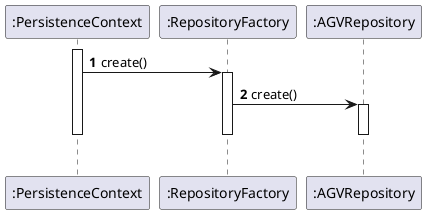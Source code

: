 @startuml
autonumber
'hide footbox


participant ":PersistenceContext" as PC
participant ":RepositoryFactory" as RF
participant ":AGVRepository" as AR


activate PC
PC -> RF : create()
activate RF
RF -> AR : create()
activate AR
deactivate AR
deactivate RF
|||
deactivate PC
@enduml